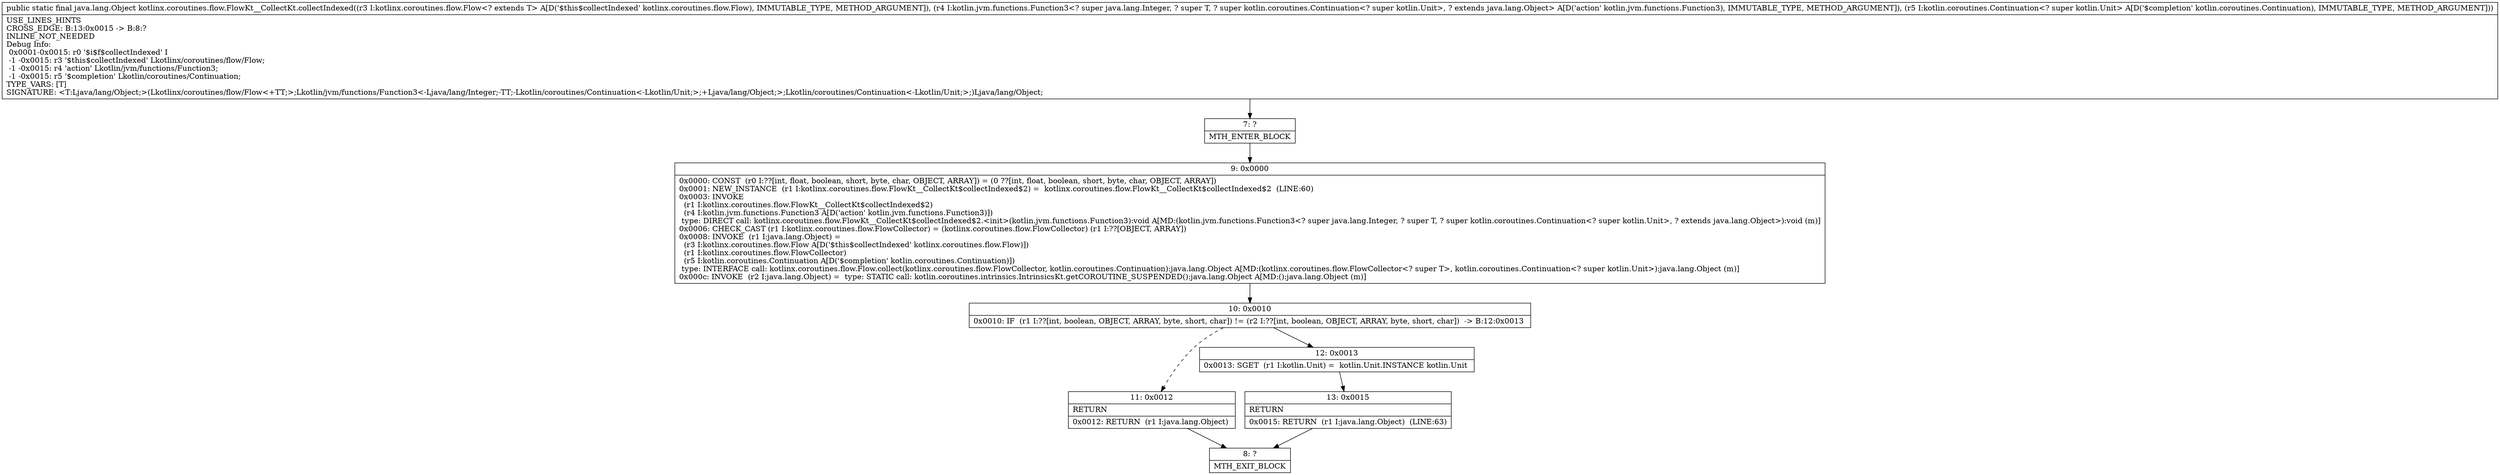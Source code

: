 digraph "CFG forkotlinx.coroutines.flow.FlowKt__CollectKt.collectIndexed(Lkotlinx\/coroutines\/flow\/Flow;Lkotlin\/jvm\/functions\/Function3;Lkotlin\/coroutines\/Continuation;)Ljava\/lang\/Object;" {
Node_7 [shape=record,label="{7\:\ ?|MTH_ENTER_BLOCK\l}"];
Node_9 [shape=record,label="{9\:\ 0x0000|0x0000: CONST  (r0 I:??[int, float, boolean, short, byte, char, OBJECT, ARRAY]) = (0 ??[int, float, boolean, short, byte, char, OBJECT, ARRAY]) \l0x0001: NEW_INSTANCE  (r1 I:kotlinx.coroutines.flow.FlowKt__CollectKt$collectIndexed$2) =  kotlinx.coroutines.flow.FlowKt__CollectKt$collectIndexed$2  (LINE:60)\l0x0003: INVOKE  \l  (r1 I:kotlinx.coroutines.flow.FlowKt__CollectKt$collectIndexed$2)\l  (r4 I:kotlin.jvm.functions.Function3 A[D('action' kotlin.jvm.functions.Function3)])\l type: DIRECT call: kotlinx.coroutines.flow.FlowKt__CollectKt$collectIndexed$2.\<init\>(kotlin.jvm.functions.Function3):void A[MD:(kotlin.jvm.functions.Function3\<? super java.lang.Integer, ? super T, ? super kotlin.coroutines.Continuation\<? super kotlin.Unit\>, ? extends java.lang.Object\>):void (m)]\l0x0006: CHECK_CAST (r1 I:kotlinx.coroutines.flow.FlowCollector) = (kotlinx.coroutines.flow.FlowCollector) (r1 I:??[OBJECT, ARRAY]) \l0x0008: INVOKE  (r1 I:java.lang.Object) = \l  (r3 I:kotlinx.coroutines.flow.Flow A[D('$this$collectIndexed' kotlinx.coroutines.flow.Flow)])\l  (r1 I:kotlinx.coroutines.flow.FlowCollector)\l  (r5 I:kotlin.coroutines.Continuation A[D('$completion' kotlin.coroutines.Continuation)])\l type: INTERFACE call: kotlinx.coroutines.flow.Flow.collect(kotlinx.coroutines.flow.FlowCollector, kotlin.coroutines.Continuation):java.lang.Object A[MD:(kotlinx.coroutines.flow.FlowCollector\<? super T\>, kotlin.coroutines.Continuation\<? super kotlin.Unit\>):java.lang.Object (m)]\l0x000c: INVOKE  (r2 I:java.lang.Object) =  type: STATIC call: kotlin.coroutines.intrinsics.IntrinsicsKt.getCOROUTINE_SUSPENDED():java.lang.Object A[MD:():java.lang.Object (m)]\l}"];
Node_10 [shape=record,label="{10\:\ 0x0010|0x0010: IF  (r1 I:??[int, boolean, OBJECT, ARRAY, byte, short, char]) != (r2 I:??[int, boolean, OBJECT, ARRAY, byte, short, char])  \-\> B:12:0x0013 \l}"];
Node_11 [shape=record,label="{11\:\ 0x0012|RETURN\l|0x0012: RETURN  (r1 I:java.lang.Object) \l}"];
Node_8 [shape=record,label="{8\:\ ?|MTH_EXIT_BLOCK\l}"];
Node_12 [shape=record,label="{12\:\ 0x0013|0x0013: SGET  (r1 I:kotlin.Unit) =  kotlin.Unit.INSTANCE kotlin.Unit \l}"];
Node_13 [shape=record,label="{13\:\ 0x0015|RETURN\l|0x0015: RETURN  (r1 I:java.lang.Object)  (LINE:63)\l}"];
MethodNode[shape=record,label="{public static final java.lang.Object kotlinx.coroutines.flow.FlowKt__CollectKt.collectIndexed((r3 I:kotlinx.coroutines.flow.Flow\<? extends T\> A[D('$this$collectIndexed' kotlinx.coroutines.flow.Flow), IMMUTABLE_TYPE, METHOD_ARGUMENT]), (r4 I:kotlin.jvm.functions.Function3\<? super java.lang.Integer, ? super T, ? super kotlin.coroutines.Continuation\<? super kotlin.Unit\>, ? extends java.lang.Object\> A[D('action' kotlin.jvm.functions.Function3), IMMUTABLE_TYPE, METHOD_ARGUMENT]), (r5 I:kotlin.coroutines.Continuation\<? super kotlin.Unit\> A[D('$completion' kotlin.coroutines.Continuation), IMMUTABLE_TYPE, METHOD_ARGUMENT]))  | USE_LINES_HINTS\lCROSS_EDGE: B:13:0x0015 \-\> B:8:?\lINLINE_NOT_NEEDED\lDebug Info:\l  0x0001\-0x0015: r0 '$i$f$collectIndexed' I\l  \-1 \-0x0015: r3 '$this$collectIndexed' Lkotlinx\/coroutines\/flow\/Flow;\l  \-1 \-0x0015: r4 'action' Lkotlin\/jvm\/functions\/Function3;\l  \-1 \-0x0015: r5 '$completion' Lkotlin\/coroutines\/Continuation;\lTYPE_VARS: [T]\lSIGNATURE: \<T:Ljava\/lang\/Object;\>(Lkotlinx\/coroutines\/flow\/Flow\<+TT;\>;Lkotlin\/jvm\/functions\/Function3\<\-Ljava\/lang\/Integer;\-TT;\-Lkotlin\/coroutines\/Continuation\<\-Lkotlin\/Unit;\>;+Ljava\/lang\/Object;\>;Lkotlin\/coroutines\/Continuation\<\-Lkotlin\/Unit;\>;)Ljava\/lang\/Object;\l}"];
MethodNode -> Node_7;Node_7 -> Node_9;
Node_9 -> Node_10;
Node_10 -> Node_11[style=dashed];
Node_10 -> Node_12;
Node_11 -> Node_8;
Node_12 -> Node_13;
Node_13 -> Node_8;
}

